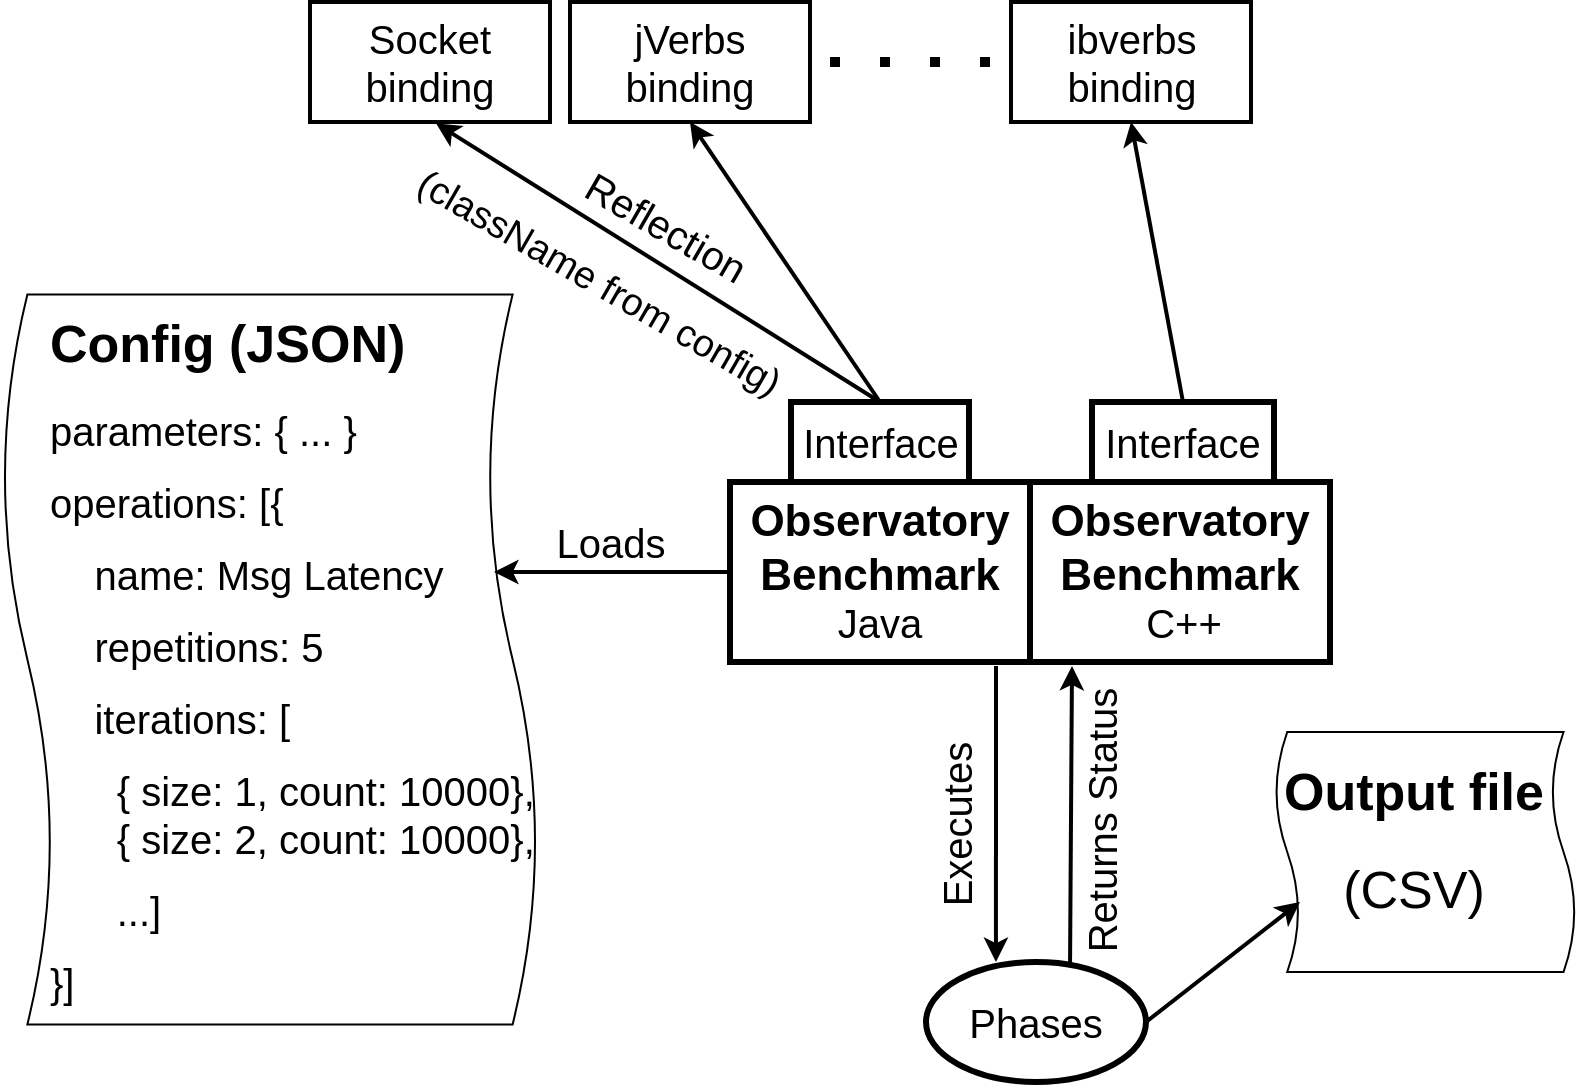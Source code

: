 <mxfile version="14.8.0" type="device"><diagram id="AaMYd6JsNp391xRlk7YD" name="Page-1"><mxGraphModel dx="677" dy="396" grid="1" gridSize="10" guides="1" tooltips="1" connect="1" arrows="1" fold="1" page="1" pageScale="1" pageWidth="827" pageHeight="1169" math="0" shadow="0"><root><mxCell id="0"/><mxCell id="1" parent="0"/><mxCell id="NotGeGxkaDjNUTjx-4AV-23" value="" style="endArrow=classic;html=1;exitX=0.682;exitY=0.017;exitDx=0;exitDy=0;exitPerimeter=0;fontSize=20;strokeWidth=2;" parent="1" edge="1"><mxGeometry width="50" height="50" relative="1" as="geometry"><mxPoint x="540.02" y="511.02" as="sourcePoint"/><mxPoint x="541" y="362" as="targetPoint"/></mxGeometry></mxCell><mxCell id="NotGeGxkaDjNUTjx-4AV-1" value="&lt;div style=&quot;font-size: 22px&quot;&gt;&lt;b&gt;&lt;font style=&quot;font-size: 22px&quot;&gt;Observatory&lt;/font&gt;&lt;/b&gt;&lt;/div&gt;&lt;div style=&quot;font-size: 22px&quot;&gt;&lt;b&gt;&lt;font style=&quot;font-size: 22px&quot;&gt;Benchmark&lt;/font&gt;&lt;/b&gt;&lt;/div&gt;" style="rounded=0;whiteSpace=wrap;html=1;strokeWidth=3;spacingBottom=25;fontSize=20;" parent="1" vertex="1"><mxGeometry x="370" y="270" width="150" height="90" as="geometry"/></mxCell><mxCell id="NotGeGxkaDjNUTjx-4AV-3" value="&lt;div style=&quot;font-size: 20px;&quot;&gt;Java&lt;/div&gt;" style="text;html=1;strokeColor=none;fillColor=none;align=center;verticalAlign=middle;whiteSpace=wrap;rounded=0;fontSize=20;" parent="1" vertex="1"><mxGeometry x="425" y="330" width="40" height="20" as="geometry"/></mxCell><mxCell id="NotGeGxkaDjNUTjx-4AV-5" value="&lt;font style=&quot;font-size: 20px;&quot;&gt;Interface&lt;/font&gt;" style="rounded=0;whiteSpace=wrap;html=1;strokeWidth=3;fontSize=20;" parent="1" vertex="1"><mxGeometry x="400.5" y="230" width="89" height="40" as="geometry"/></mxCell><mxCell id="NotGeGxkaDjNUTjx-4AV-6" value="&lt;font style=&quot;font-size: 20px;&quot;&gt;Interface&lt;/font&gt;" style="rounded=0;whiteSpace=wrap;html=1;strokeWidth=3;fontSize=20;" parent="1" vertex="1"><mxGeometry x="551" y="230" width="91" height="40" as="geometry"/></mxCell><mxCell id="NotGeGxkaDjNUTjx-4AV-7" value="&lt;div style=&quot;font-size: 20px&quot;&gt;&lt;font style=&quot;font-size: 20px&quot;&gt;Socket&lt;/font&gt;&lt;/div&gt;&lt;div style=&quot;font-size: 20px&quot;&gt;&lt;font style=&quot;font-size: 20px&quot;&gt;binding&lt;/font&gt;&lt;/div&gt;" style="rounded=0;whiteSpace=wrap;html=1;strokeWidth=2;fontSize=20;" parent="1" vertex="1"><mxGeometry x="160" y="30" width="120" height="60" as="geometry"/></mxCell><mxCell id="NotGeGxkaDjNUTjx-4AV-12" value="&lt;div style=&quot;font-size: 20px&quot;&gt;&lt;font style=&quot;font-size: 20px&quot;&gt;jVerbs&lt;/font&gt;&lt;/div&gt;&lt;div style=&quot;font-size: 20px&quot;&gt;&lt;font style=&quot;font-size: 20px&quot;&gt;binding&lt;/font&gt;&lt;/div&gt;" style="rounded=0;whiteSpace=wrap;html=1;strokeWidth=2;fontSize=20;" parent="1" vertex="1"><mxGeometry x="290" y="30" width="120" height="60" as="geometry"/></mxCell><mxCell id="NotGeGxkaDjNUTjx-4AV-14" value="&lt;div style=&quot;font-size: 20px&quot;&gt;&lt;font style=&quot;font-size: 20px&quot;&gt;ibverbs&lt;/font&gt;&lt;/div&gt;&lt;div style=&quot;font-size: 20px&quot;&gt;&lt;font style=&quot;font-size: 20px&quot;&gt;binding&lt;/font&gt;&lt;/div&gt;" style="rounded=0;whiteSpace=wrap;html=1;strokeWidth=2;fontSize=20;" parent="1" vertex="1"><mxGeometry x="510.5" y="30" width="120" height="60" as="geometry"/></mxCell><mxCell id="NotGeGxkaDjNUTjx-4AV-16" value="" style="endArrow=classic;html=1;exitX=0.5;exitY=0;exitDx=0;exitDy=0;entryX=0.525;entryY=1.011;entryDx=0;entryDy=0;entryPerimeter=0;fontSize=20;strokeWidth=2;" parent="1" source="NotGeGxkaDjNUTjx-4AV-5" target="NotGeGxkaDjNUTjx-4AV-7" edge="1"><mxGeometry width="50" height="50" relative="1" as="geometry"><mxPoint x="430" y="370" as="sourcePoint"/><mxPoint x="480" y="320" as="targetPoint"/></mxGeometry></mxCell><mxCell id="qsyPOt_Ll_0h07kr0fq0-13" value="Reflection" style="text;html=1;align=center;verticalAlign=middle;resizable=0;points=[];labelBackgroundColor=#ffffff;fontSize=20;rotation=30;" parent="NotGeGxkaDjNUTjx-4AV-16" vertex="1" connectable="0"><mxGeometry x="0.257" y="-1" relative="1" as="geometry"><mxPoint x="31.82" as="offset"/></mxGeometry></mxCell><mxCell id="NotGeGxkaDjNUTjx-4AV-17" value="" style="endArrow=classic;html=1;exitX=0.5;exitY=0;exitDx=0;exitDy=0;entryX=0.5;entryY=1;entryDx=0;entryDy=0;fontSize=20;strokeWidth=2;" parent="1" source="NotGeGxkaDjNUTjx-4AV-5" target="NotGeGxkaDjNUTjx-4AV-12" edge="1"><mxGeometry width="50" height="50" relative="1" as="geometry"><mxPoint x="430" y="370" as="sourcePoint"/><mxPoint x="330" y="140" as="targetPoint"/></mxGeometry></mxCell><mxCell id="NotGeGxkaDjNUTjx-4AV-20" value="" style="endArrow=classic;html=1;exitX=0.5;exitY=0;exitDx=0;exitDy=0;entryX=0.5;entryY=1;entryDx=0;entryDy=0;fontSize=20;strokeWidth=2;" parent="1" source="NotGeGxkaDjNUTjx-4AV-6" target="NotGeGxkaDjNUTjx-4AV-14" edge="1"><mxGeometry width="50" height="50" relative="1" as="geometry"><mxPoint x="430" y="370" as="sourcePoint"/><mxPoint x="480" y="320" as="targetPoint"/></mxGeometry></mxCell><mxCell id="NotGeGxkaDjNUTjx-4AV-21" value="&lt;font style=&quot;font-size: 20px;&quot;&gt;Phases&lt;/font&gt;" style="ellipse;whiteSpace=wrap;html=1;strokeWidth=3;fontSize=20;" parent="1" vertex="1"><mxGeometry x="468" y="510" width="110" height="60" as="geometry"/></mxCell><mxCell id="NotGeGxkaDjNUTjx-4AV-22" value="" style="endArrow=classic;html=1;entryX=0.318;entryY=-0.033;entryDx=0;entryDy=0;entryPerimeter=0;fontSize=20;strokeWidth=2;" parent="1" edge="1"><mxGeometry width="50" height="50" relative="1" as="geometry"><mxPoint x="503" y="362" as="sourcePoint"/><mxPoint x="502.98" y="510.02" as="targetPoint"/></mxGeometry></mxCell><mxCell id="NotGeGxkaDjNUTjx-4AV-24" value="&lt;div style=&quot;font-size: 20px;&quot;&gt;Executes&lt;/div&gt;" style="text;html=1;align=center;verticalAlign=middle;resizable=0;points=[];labelBackgroundColor=#ffffff;rotation=-90;fontSize=20;" parent="NotGeGxkaDjNUTjx-4AV-22" vertex="1" connectable="0"><mxGeometry x="-0.358" y="1" relative="1" as="geometry"><mxPoint x="-20.99" y="32.04" as="offset"/></mxGeometry></mxCell><mxCell id="NotGeGxkaDjNUTjx-4AV-25" value="Returns Status" style="text;html=1;align=center;verticalAlign=middle;resizable=0;points=[];autosize=1;fontSize=20;rotation=-90;" parent="1" vertex="1"><mxGeometry x="480.5" y="425" width="150" height="30" as="geometry"/></mxCell><mxCell id="qsyPOt_Ll_0h07kr0fq0-1" value="" style="endArrow=none;dashed=1;html=1;dashPattern=1 4;strokeWidth=5;" parent="1" edge="1"><mxGeometry width="50" height="50" relative="1" as="geometry"><mxPoint x="420" y="60" as="sourcePoint"/><mxPoint x="500" y="60" as="targetPoint"/></mxGeometry></mxCell><mxCell id="qsyPOt_Ll_0h07kr0fq0-7" value="" style="shape=tape;whiteSpace=wrap;html=1;rotation=90;size=0.093;" parent="1" vertex="1"><mxGeometry x="-42.5" y="225" width="365" height="267.5" as="geometry"/></mxCell><mxCell id="qsyPOt_Ll_0h07kr0fq0-6" value="&lt;p style=&quot;line-height: 0%&quot;&gt;&lt;/p&gt;&lt;h1&gt;&lt;font style=&quot;font-size: 26px&quot;&gt;Config (JSON)&lt;/font&gt;&lt;br&gt;&lt;/h1&gt;&lt;p&gt;&lt;font style=&quot;font-size: 20px&quot;&gt;parameters: { ... }&lt;/font&gt;&lt;/p&gt;&lt;p&gt;&lt;font style=&quot;font-size: 20px&quot;&gt;operations: [{&lt;br&gt;&lt;/font&gt;&lt;/p&gt;&lt;p&gt;&lt;font style=&quot;font-size: 20px&quot;&gt;&amp;nbsp; &amp;nbsp; name: Msg Latency&lt;/font&gt;&lt;/p&gt;&lt;p&gt;&lt;font style=&quot;font-size: 20px&quot;&gt;&amp;nbsp;&amp;nbsp;&amp;nbsp; repetitions: 5&lt;/font&gt;&lt;/p&gt;&lt;p&gt;&lt;font style=&quot;font-size: 20px&quot;&gt;&amp;nbsp; &amp;nbsp; iterations: [&lt;/font&gt;&lt;/p&gt;&lt;p&gt;&lt;font style=&quot;font-size: 20px&quot;&gt;&amp;nbsp;&amp;nbsp;&amp;nbsp;&amp;nbsp;&amp;nbsp; { size: 1, count: 10000},&lt;/font&gt;&lt;br&gt;&lt;font style=&quot;font-size: 20px&quot;&gt;&lt;font style=&quot;font-size: 20px&quot;&gt;&amp;nbsp;&amp;nbsp;&amp;nbsp;&amp;nbsp;&amp;nbsp; { size: 2, count: 10000},&lt;/font&gt;&lt;/font&gt;&lt;/p&gt;&lt;p&gt;&lt;font style=&quot;font-size: 20px&quot;&gt;&amp;nbsp;&amp;nbsp;&amp;nbsp;&amp;nbsp;&amp;nbsp; ...]&lt;/font&gt;&lt;/p&gt;&lt;p&gt;&lt;font style=&quot;font-size: 20px&quot;&gt;}]&lt;br&gt;&lt;/font&gt;&lt;/p&gt;&lt;p&gt;&lt;font style=&quot;font-size: 20px&quot;&gt;&lt;br&gt;&lt;/font&gt;&lt;/p&gt;&lt;p&gt;&lt;/p&gt;" style="text;html=1;strokeColor=none;fillColor=none;spacing=5;spacingTop=-20;whiteSpace=wrap;overflow=hidden;rounded=0;" parent="1" vertex="1"><mxGeometry x="25" y="180" width="260" height="390" as="geometry"/></mxCell><mxCell id="qsyPOt_Ll_0h07kr0fq0-10" value="" style="endArrow=classic;html=1;strokeWidth=2;exitX=0;exitY=0.5;exitDx=0;exitDy=0;" parent="1" source="NotGeGxkaDjNUTjx-4AV-1" edge="1"><mxGeometry width="50" height="50" relative="1" as="geometry"><mxPoint x="360" y="400" as="sourcePoint"/><mxPoint x="252" y="315" as="targetPoint"/><Array as="points"><mxPoint x="260" y="315"/></Array></mxGeometry></mxCell><mxCell id="qsyPOt_Ll_0h07kr0fq0-11" value="&lt;div style=&quot;font-size: 20px;&quot;&gt;Loads&lt;/div&gt;" style="text;html=1;align=center;verticalAlign=middle;resizable=0;points=[];labelBackgroundColor=#ffffff;fontSize=20;" parent="qsyPOt_Ll_0h07kr0fq0-10" vertex="1" connectable="0"><mxGeometry x="0.317" relative="1" as="geometry"><mxPoint x="17.65" y="-15" as="offset"/></mxGeometry></mxCell><mxCell id="qsyPOt_Ll_0h07kr0fq0-14" value="&lt;font style=&quot;font-size: 19px&quot;&gt;(&lt;/font&gt;&lt;font style=&quot;font-size: 19px&quot;&gt;className from config)&lt;/font&gt;" style="text;html=1;strokeColor=none;fillColor=none;align=center;verticalAlign=middle;whiteSpace=wrap;rounded=0;fontSize=20;rotation=30;" parent="1" vertex="1"><mxGeometry x="200" y="160" width="210" height="20" as="geometry"/></mxCell><mxCell id="qsyPOt_Ll_0h07kr0fq0-17" value="" style="shape=tape;whiteSpace=wrap;html=1;rotation=90;size=0.079;" parent="1" vertex="1"><mxGeometry x="657.69" y="380" width="120" height="150" as="geometry"/></mxCell><mxCell id="qsyPOt_Ll_0h07kr0fq0-18" value="&lt;h1 style=&quot;font-size: 26px&quot;&gt;Output file&lt;/h1&gt;&lt;h1 style=&quot;font-size: 26px&quot; align=&quot;center&quot;&gt;&lt;span style=&quot;font-weight: normal&quot;&gt;(CSV)&lt;/span&gt;&lt;br&gt;&lt;/h1&gt;" style="text;html=1;strokeColor=none;fillColor=none;spacing=5;spacingTop=-20;whiteSpace=wrap;overflow=hidden;rounded=0;fontSize=20;" parent="1" vertex="1"><mxGeometry x="642" y="403.44" width="141" height="95.01" as="geometry"/></mxCell><mxCell id="qsyPOt_Ll_0h07kr0fq0-21" value="" style="endArrow=classic;html=1;strokeWidth=2;fontSize=20;exitX=1;exitY=0.5;exitDx=0;exitDy=0;" parent="1" source="NotGeGxkaDjNUTjx-4AV-21" edge="1"><mxGeometry width="50" height="50" relative="1" as="geometry"><mxPoint x="680" y="330" as="sourcePoint"/><mxPoint x="655" y="480" as="targetPoint"/></mxGeometry></mxCell><mxCell id="k9vTsGCNvPjawIvo6aW6-1" value="&lt;div&gt;&lt;b&gt;&lt;font style=&quot;font-size: 22px&quot;&gt;Observatory&lt;/font&gt;&lt;/b&gt;&lt;/div&gt;&lt;div&gt;&lt;b&gt;&lt;font style=&quot;font-size: 22px&quot;&gt;Benchmark&lt;/font&gt;&lt;/b&gt;&lt;/div&gt;" style="rounded=0;whiteSpace=wrap;html=1;strokeWidth=3;spacingBottom=25;fontSize=20;" parent="1" vertex="1"><mxGeometry x="520" y="270" width="150" height="90" as="geometry"/></mxCell><mxCell id="k9vTsGCNvPjawIvo6aW6-3" value="&lt;div style=&quot;font-size: 20px&quot;&gt;C++&lt;/div&gt;" style="text;html=1;strokeColor=none;fillColor=none;align=center;verticalAlign=middle;whiteSpace=wrap;rounded=0;fontSize=20;" parent="1" vertex="1"><mxGeometry x="576.5" y="330" width="40" height="20" as="geometry"/></mxCell></root></mxGraphModel></diagram></mxfile>